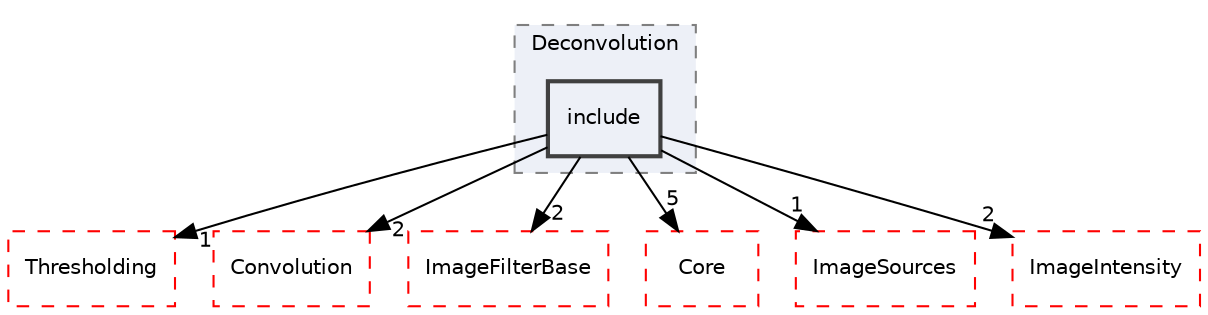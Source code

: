 digraph "include"
{
 // LATEX_PDF_SIZE
  edge [fontname="Helvetica",fontsize="10",labelfontname="Helvetica",labelfontsize="10"];
  node [fontname="Helvetica",fontsize="10",shape=record];
  compound=true
  subgraph clusterdir_552d184d96b9da29f354080176a68e74 {
    graph [ bgcolor="#edf0f7", pencolor="grey50", style="filled,dashed,", label="Deconvolution", fontname="Helvetica", fontsize="10", URL="dir_552d184d96b9da29f354080176a68e74.html"]
  dir_0549c67f70e6cff818792b0cf8a0a7c4 [shape=box, label="include", style="filled,bold,", fillcolor="#edf0f7", color="grey25", URL="dir_0549c67f70e6cff818792b0cf8a0a7c4.html"];
  }
  dir_625a833c07e6154ff15eecbcb6655092 [shape=box, label="Thresholding", style="dashed,", fillcolor="#edf0f7", color="red", URL="dir_625a833c07e6154ff15eecbcb6655092.html"];
  dir_707d4018505f37dfa9564a4fbd97eec6 [shape=box, label="Convolution", style="dashed,", fillcolor="#edf0f7", color="red", URL="dir_707d4018505f37dfa9564a4fbd97eec6.html"];
  dir_a5e0762988512223861a3264c6133bea [shape=box, label="ImageFilterBase", style="dashed,", fillcolor="#edf0f7", color="red", URL="dir_a5e0762988512223861a3264c6133bea.html"];
  dir_cac7f9cecb9aa42a0bd05452dddd8a21 [shape=box, label="Core", style="dashed,", fillcolor="#edf0f7", color="red", URL="dir_cac7f9cecb9aa42a0bd05452dddd8a21.html"];
  dir_e05b6b9d1e3f3dbcf7b3cae8340f2524 [shape=box, label="ImageSources", style="dashed,", fillcolor="#edf0f7", color="red", URL="dir_e05b6b9d1e3f3dbcf7b3cae8340f2524.html"];
  dir_e3c8cff493d6732ea793322465778d04 [shape=box, label="ImageIntensity", style="dashed,", fillcolor="#edf0f7", color="red", URL="dir_e3c8cff493d6732ea793322465778d04.html"];
  dir_0549c67f70e6cff818792b0cf8a0a7c4->dir_625a833c07e6154ff15eecbcb6655092 [headlabel="1", labeldistance=1.5 headhref="dir_000080_000234.html"];
  dir_0549c67f70e6cff818792b0cf8a0a7c4->dir_707d4018505f37dfa9564a4fbd97eec6 [headlabel="2", labeldistance=1.5 headhref="dir_000080_000013.html"];
  dir_0549c67f70e6cff818792b0cf8a0a7c4->dir_a5e0762988512223861a3264c6133bea [headlabel="2", labeldistance=1.5 headhref="dir_000080_000050.html"];
  dir_0549c67f70e6cff818792b0cf8a0a7c4->dir_cac7f9cecb9aa42a0bd05452dddd8a21 [headlabel="5", labeldistance=1.5 headhref="dir_000080_000014.html"];
  dir_0549c67f70e6cff818792b0cf8a0a7c4->dir_e05b6b9d1e3f3dbcf7b3cae8340f2524 [headlabel="1", labeldistance=1.5 headhref="dir_000080_000059.html"];
  dir_0549c67f70e6cff818792b0cf8a0a7c4->dir_e3c8cff493d6732ea793322465778d04 [headlabel="2", labeldistance=1.5 headhref="dir_000080_000056.html"];
}

